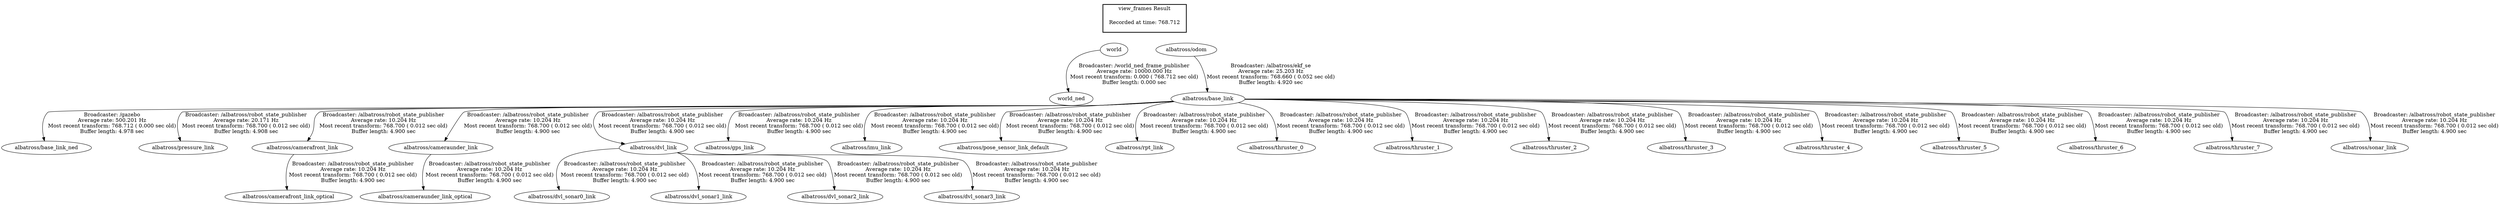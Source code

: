 digraph G {
"world" -> "world_ned"[label="Broadcaster: /world_ned_frame_publisher\nAverage rate: 10000.000 Hz\nMost recent transform: 0.000 ( 768.712 sec old)\nBuffer length: 0.000 sec\n"];
"albatross/base_link" -> "albatross/base_link_ned"[label="Broadcaster: /gazebo\nAverage rate: 500.201 Hz\nMost recent transform: 768.712 ( 0.000 sec old)\nBuffer length: 4.978 sec\n"];
"albatross/odom" -> "albatross/base_link"[label="Broadcaster: /albatross/ekf_se\nAverage rate: 25.203 Hz\nMost recent transform: 768.660 ( 0.052 sec old)\nBuffer length: 4.920 sec\n"];
"albatross/base_link" -> "albatross/pressure_link"[label="Broadcaster: /albatross/robot_state_publisher\nAverage rate: 20.171 Hz\nMost recent transform: 768.700 ( 0.012 sec old)\nBuffer length: 4.908 sec\n"];
"albatross/base_link" -> "albatross/camerafront_link"[label="Broadcaster: /albatross/robot_state_publisher\nAverage rate: 10.204 Hz\nMost recent transform: 768.700 ( 0.012 sec old)\nBuffer length: 4.900 sec\n"];
"albatross/camerafront_link" -> "albatross/camerafront_link_optical"[label="Broadcaster: /albatross/robot_state_publisher\nAverage rate: 10.204 Hz\nMost recent transform: 768.700 ( 0.012 sec old)\nBuffer length: 4.900 sec\n"];
"albatross/base_link" -> "albatross/cameraunder_link"[label="Broadcaster: /albatross/robot_state_publisher\nAverage rate: 10.204 Hz\nMost recent transform: 768.700 ( 0.012 sec old)\nBuffer length: 4.900 sec\n"];
"albatross/cameraunder_link" -> "albatross/cameraunder_link_optical"[label="Broadcaster: /albatross/robot_state_publisher\nAverage rate: 10.204 Hz\nMost recent transform: 768.700 ( 0.012 sec old)\nBuffer length: 4.900 sec\n"];
"albatross/base_link" -> "albatross/dvl_link"[label="Broadcaster: /albatross/robot_state_publisher\nAverage rate: 10.204 Hz\nMost recent transform: 768.700 ( 0.012 sec old)\nBuffer length: 4.900 sec\n"];
"albatross/dvl_link" -> "albatross/dvl_sonar0_link"[label="Broadcaster: /albatross/robot_state_publisher\nAverage rate: 10.204 Hz\nMost recent transform: 768.700 ( 0.012 sec old)\nBuffer length: 4.900 sec\n"];
"albatross/dvl_link" -> "albatross/dvl_sonar1_link"[label="Broadcaster: /albatross/robot_state_publisher\nAverage rate: 10.204 Hz\nMost recent transform: 768.700 ( 0.012 sec old)\nBuffer length: 4.900 sec\n"];
"albatross/dvl_link" -> "albatross/dvl_sonar2_link"[label="Broadcaster: /albatross/robot_state_publisher\nAverage rate: 10.204 Hz\nMost recent transform: 768.700 ( 0.012 sec old)\nBuffer length: 4.900 sec\n"];
"albatross/dvl_link" -> "albatross/dvl_sonar3_link"[label="Broadcaster: /albatross/robot_state_publisher\nAverage rate: 10.204 Hz\nMost recent transform: 768.700 ( 0.012 sec old)\nBuffer length: 4.900 sec\n"];
"albatross/base_link" -> "albatross/gps_link"[label="Broadcaster: /albatross/robot_state_publisher\nAverage rate: 10.204 Hz\nMost recent transform: 768.700 ( 0.012 sec old)\nBuffer length: 4.900 sec\n"];
"albatross/base_link" -> "albatross/imu_link"[label="Broadcaster: /albatross/robot_state_publisher\nAverage rate: 10.204 Hz\nMost recent transform: 768.700 ( 0.012 sec old)\nBuffer length: 4.900 sec\n"];
"albatross/base_link" -> "albatross/pose_sensor_link_default"[label="Broadcaster: /albatross/robot_state_publisher\nAverage rate: 10.204 Hz\nMost recent transform: 768.700 ( 0.012 sec old)\nBuffer length: 4.900 sec\n"];
"albatross/base_link" -> "albatross/rpt_link"[label="Broadcaster: /albatross/robot_state_publisher\nAverage rate: 10.204 Hz\nMost recent transform: 768.700 ( 0.012 sec old)\nBuffer length: 4.900 sec\n"];
"albatross/base_link" -> "albatross/thruster_0"[label="Broadcaster: /albatross/robot_state_publisher\nAverage rate: 10.204 Hz\nMost recent transform: 768.700 ( 0.012 sec old)\nBuffer length: 4.900 sec\n"];
"albatross/base_link" -> "albatross/thruster_1"[label="Broadcaster: /albatross/robot_state_publisher\nAverage rate: 10.204 Hz\nMost recent transform: 768.700 ( 0.012 sec old)\nBuffer length: 4.900 sec\n"];
"albatross/base_link" -> "albatross/thruster_2"[label="Broadcaster: /albatross/robot_state_publisher\nAverage rate: 10.204 Hz\nMost recent transform: 768.700 ( 0.012 sec old)\nBuffer length: 4.900 sec\n"];
"albatross/base_link" -> "albatross/thruster_3"[label="Broadcaster: /albatross/robot_state_publisher\nAverage rate: 10.204 Hz\nMost recent transform: 768.700 ( 0.012 sec old)\nBuffer length: 4.900 sec\n"];
"albatross/base_link" -> "albatross/thruster_4"[label="Broadcaster: /albatross/robot_state_publisher\nAverage rate: 10.204 Hz\nMost recent transform: 768.700 ( 0.012 sec old)\nBuffer length: 4.900 sec\n"];
"albatross/base_link" -> "albatross/thruster_5"[label="Broadcaster: /albatross/robot_state_publisher\nAverage rate: 10.204 Hz\nMost recent transform: 768.700 ( 0.012 sec old)\nBuffer length: 4.900 sec\n"];
"albatross/base_link" -> "albatross/thruster_6"[label="Broadcaster: /albatross/robot_state_publisher\nAverage rate: 10.204 Hz\nMost recent transform: 768.700 ( 0.012 sec old)\nBuffer length: 4.900 sec\n"];
"albatross/base_link" -> "albatross/thruster_7"[label="Broadcaster: /albatross/robot_state_publisher\nAverage rate: 10.204 Hz\nMost recent transform: 768.700 ( 0.012 sec old)\nBuffer length: 4.900 sec\n"];
"albatross/base_link" -> "albatross/sonar_link"[label="Broadcaster: /albatross/robot_state_publisher\nAverage rate: 10.204 Hz\nMost recent transform: 768.700 ( 0.012 sec old)\nBuffer length: 4.900 sec\n"];
edge [style=invis];
 subgraph cluster_legend { style=bold; color=black; label ="view_frames Result";
"Recorded at time: 768.712"[ shape=plaintext ] ;
 }->"world";
edge [style=invis];
 subgraph cluster_legend { style=bold; color=black; label ="view_frames Result";
"Recorded at time: 768.712"[ shape=plaintext ] ;
 }->"albatross/odom";
}
